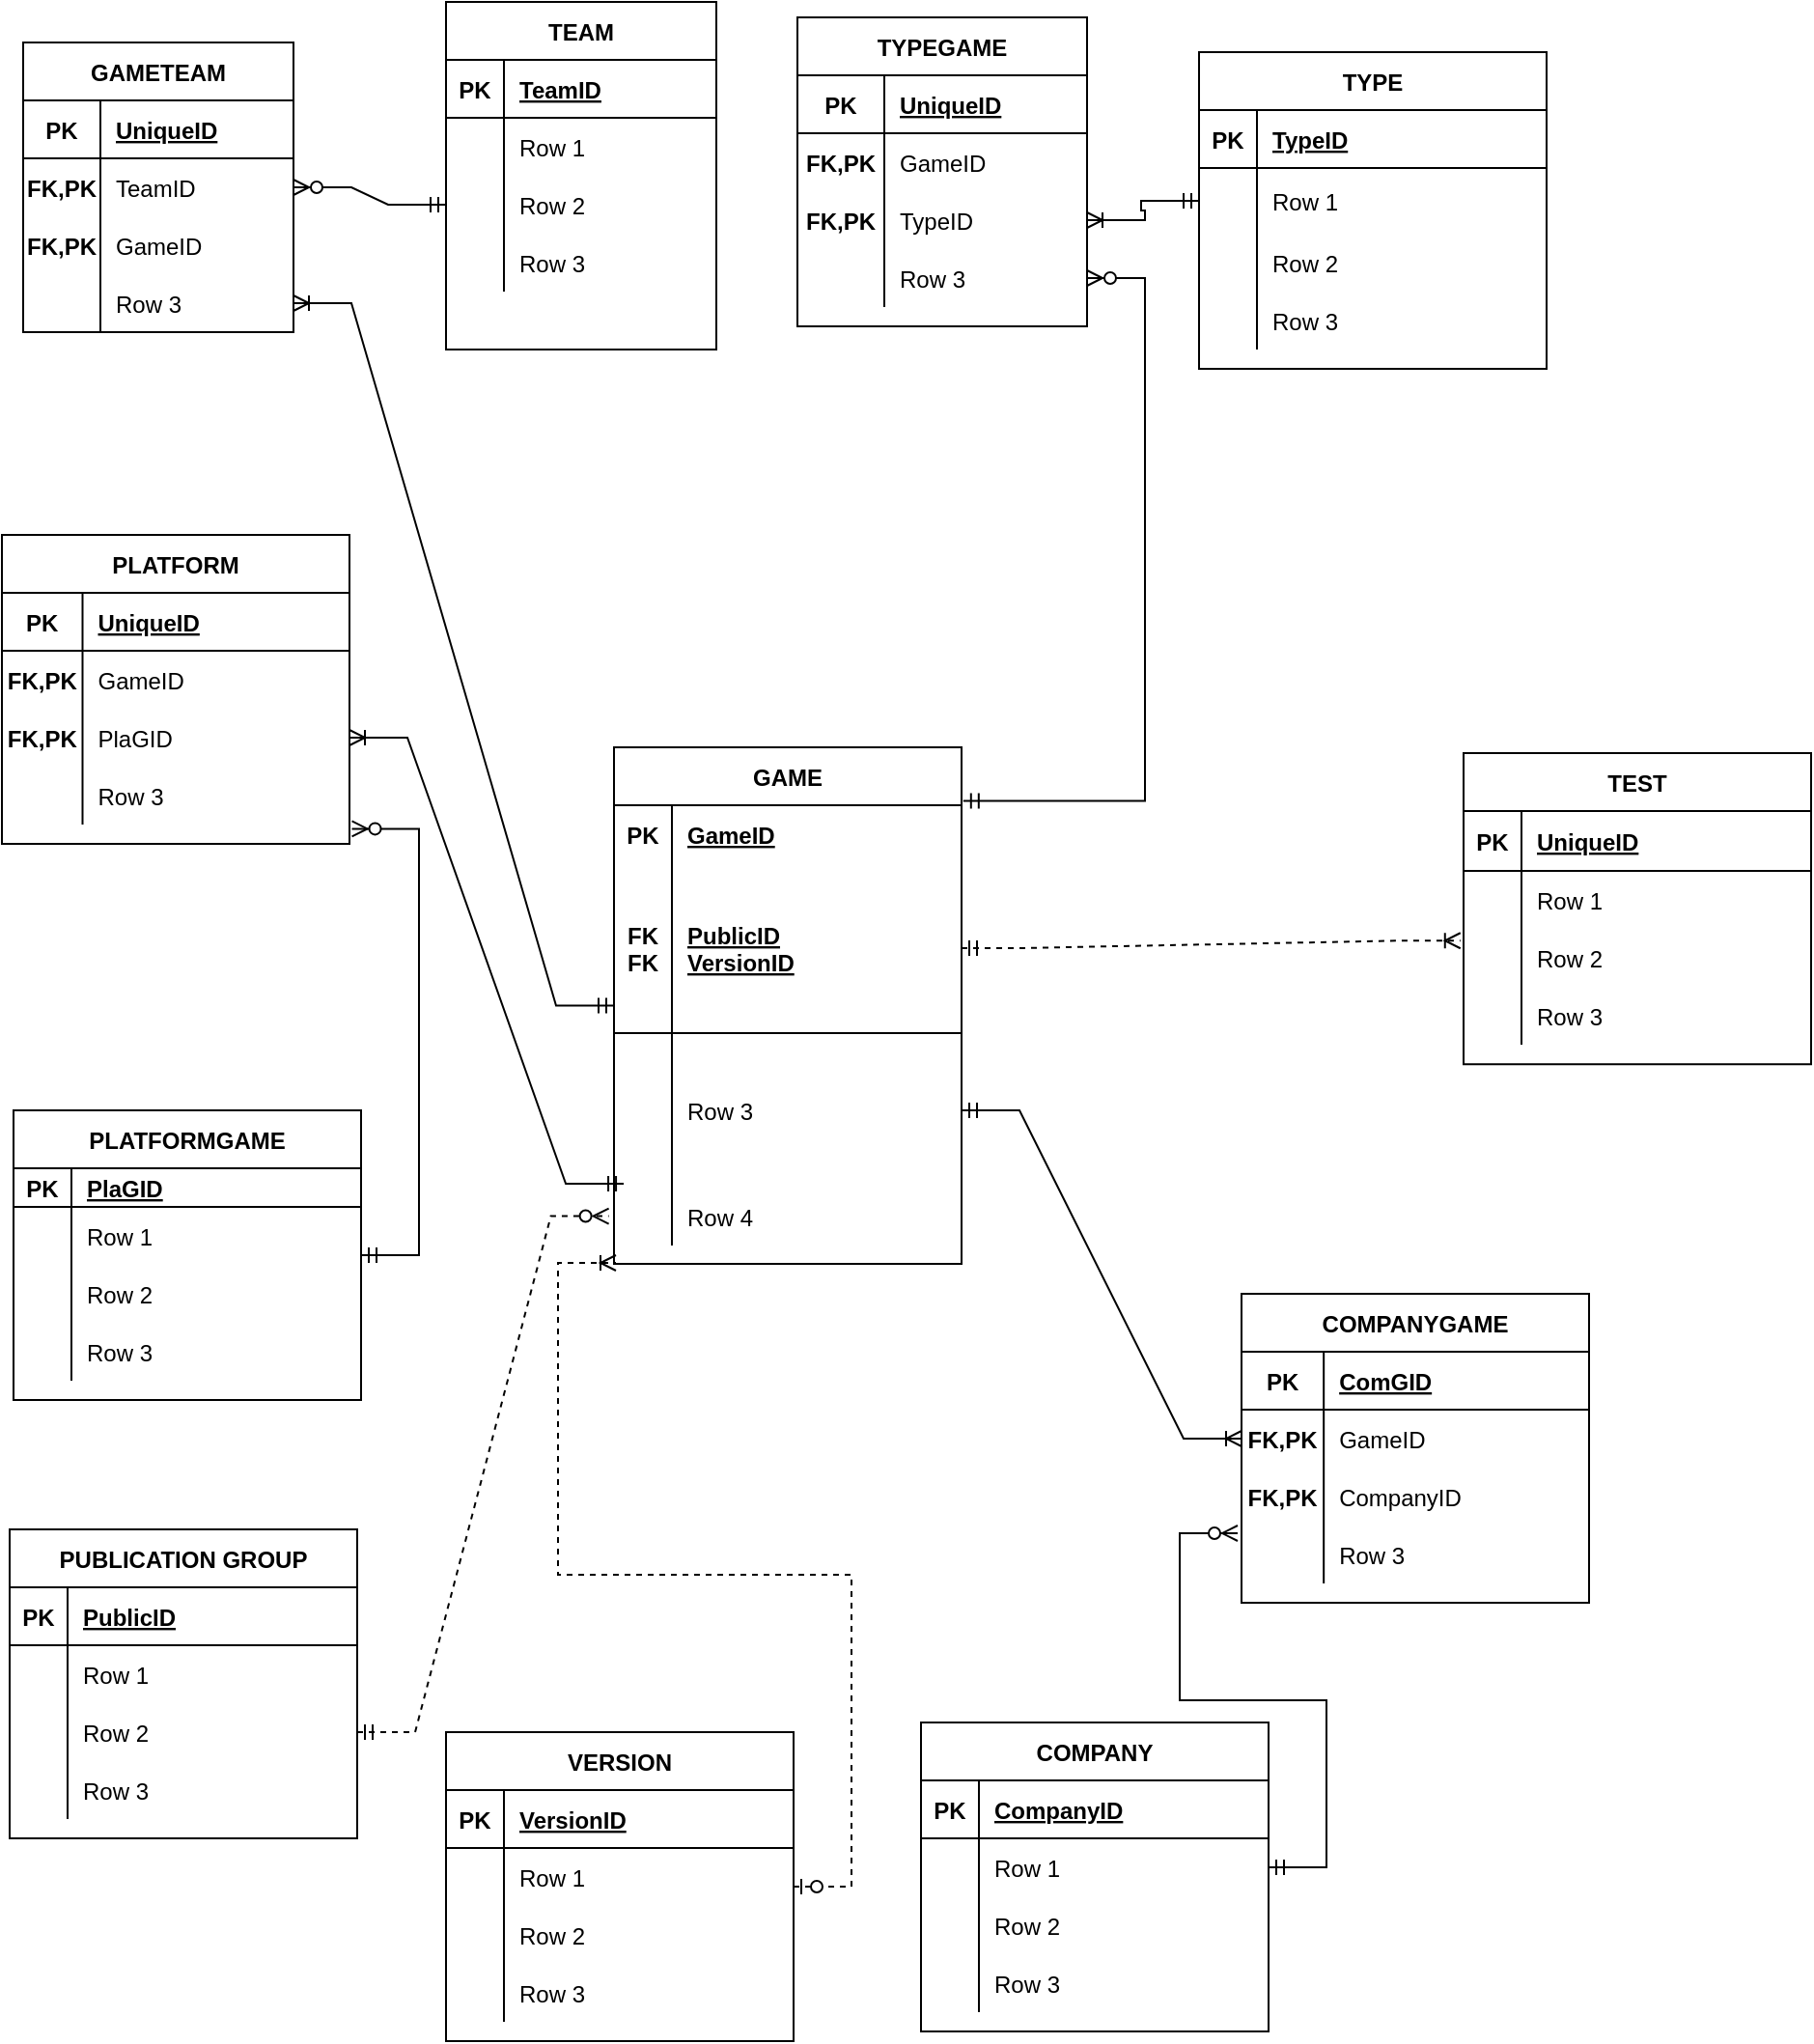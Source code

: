 <mxfile version="15.8.3" type="github">
  <diagram id="R2lEEEUBdFMjLlhIrx00" name="Page-1">
    <mxGraphModel dx="1600" dy="944" grid="0" gridSize="10" guides="1" tooltips="1" connect="1" arrows="1" fold="1" page="0" pageScale="1" pageWidth="850" pageHeight="1100" background="none" math="0" shadow="0" extFonts="Permanent Marker^https://fonts.googleapis.com/css?family=Permanent+Marker">
      <root>
        <mxCell id="0" />
        <mxCell id="1" parent="0" />
        <mxCell id="ZHnTKF6K1xCSG7F7-KoO-1" value="GAMETEAM" style="shape=table;startSize=30;container=1;collapsible=1;childLayout=tableLayout;fixedRows=1;rowLines=0;fontStyle=1;align=center;resizeLast=1;" vertex="1" parent="1">
          <mxGeometry x="31" y="45" width="140" height="150" as="geometry" />
        </mxCell>
        <mxCell id="ZHnTKF6K1xCSG7F7-KoO-2" value="" style="shape=partialRectangle;collapsible=0;dropTarget=0;pointerEvents=0;fillColor=none;top=0;left=0;bottom=1;right=0;points=[[0,0.5],[1,0.5]];portConstraint=eastwest;" vertex="1" parent="ZHnTKF6K1xCSG7F7-KoO-1">
          <mxGeometry y="30" width="140" height="30" as="geometry" />
        </mxCell>
        <mxCell id="ZHnTKF6K1xCSG7F7-KoO-3" value="PK" style="shape=partialRectangle;connectable=0;fillColor=none;top=0;left=0;bottom=0;right=0;fontStyle=1;overflow=hidden;" vertex="1" parent="ZHnTKF6K1xCSG7F7-KoO-2">
          <mxGeometry width="40" height="30" as="geometry">
            <mxRectangle width="40" height="30" as="alternateBounds" />
          </mxGeometry>
        </mxCell>
        <mxCell id="ZHnTKF6K1xCSG7F7-KoO-4" value="UniqueID" style="shape=partialRectangle;connectable=0;fillColor=none;top=0;left=0;bottom=0;right=0;align=left;spacingLeft=6;fontStyle=5;overflow=hidden;" vertex="1" parent="ZHnTKF6K1xCSG7F7-KoO-2">
          <mxGeometry x="40" width="100" height="30" as="geometry">
            <mxRectangle width="100" height="30" as="alternateBounds" />
          </mxGeometry>
        </mxCell>
        <mxCell id="ZHnTKF6K1xCSG7F7-KoO-5" value="" style="shape=partialRectangle;collapsible=0;dropTarget=0;pointerEvents=0;fillColor=none;top=0;left=0;bottom=0;right=0;points=[[0,0.5],[1,0.5]];portConstraint=eastwest;" vertex="1" parent="ZHnTKF6K1xCSG7F7-KoO-1">
          <mxGeometry y="60" width="140" height="30" as="geometry" />
        </mxCell>
        <mxCell id="ZHnTKF6K1xCSG7F7-KoO-6" value="FK,PK" style="shape=partialRectangle;connectable=0;fillColor=none;top=0;left=0;bottom=0;right=0;editable=1;overflow=hidden;fontStyle=1" vertex="1" parent="ZHnTKF6K1xCSG7F7-KoO-5">
          <mxGeometry width="40" height="30" as="geometry">
            <mxRectangle width="40" height="30" as="alternateBounds" />
          </mxGeometry>
        </mxCell>
        <mxCell id="ZHnTKF6K1xCSG7F7-KoO-7" value="TeamID" style="shape=partialRectangle;connectable=0;fillColor=none;top=0;left=0;bottom=0;right=0;align=left;spacingLeft=6;overflow=hidden;" vertex="1" parent="ZHnTKF6K1xCSG7F7-KoO-5">
          <mxGeometry x="40" width="100" height="30" as="geometry">
            <mxRectangle width="100" height="30" as="alternateBounds" />
          </mxGeometry>
        </mxCell>
        <mxCell id="ZHnTKF6K1xCSG7F7-KoO-8" value="" style="shape=partialRectangle;collapsible=0;dropTarget=0;pointerEvents=0;fillColor=none;top=0;left=0;bottom=0;right=0;points=[[0,0.5],[1,0.5]];portConstraint=eastwest;" vertex="1" parent="ZHnTKF6K1xCSG7F7-KoO-1">
          <mxGeometry y="90" width="140" height="30" as="geometry" />
        </mxCell>
        <mxCell id="ZHnTKF6K1xCSG7F7-KoO-9" value="FK,PK" style="shape=partialRectangle;connectable=0;fillColor=none;top=0;left=0;bottom=0;right=0;editable=1;overflow=hidden;fontStyle=1" vertex="1" parent="ZHnTKF6K1xCSG7F7-KoO-8">
          <mxGeometry width="40" height="30" as="geometry">
            <mxRectangle width="40" height="30" as="alternateBounds" />
          </mxGeometry>
        </mxCell>
        <mxCell id="ZHnTKF6K1xCSG7F7-KoO-10" value="GameID" style="shape=partialRectangle;connectable=0;fillColor=none;top=0;left=0;bottom=0;right=0;align=left;spacingLeft=6;overflow=hidden;" vertex="1" parent="ZHnTKF6K1xCSG7F7-KoO-8">
          <mxGeometry x="40" width="100" height="30" as="geometry">
            <mxRectangle width="100" height="30" as="alternateBounds" />
          </mxGeometry>
        </mxCell>
        <mxCell id="ZHnTKF6K1xCSG7F7-KoO-11" value="" style="shape=partialRectangle;collapsible=0;dropTarget=0;pointerEvents=0;fillColor=none;top=0;left=0;bottom=0;right=0;points=[[0,0.5],[1,0.5]];portConstraint=eastwest;" vertex="1" parent="ZHnTKF6K1xCSG7F7-KoO-1">
          <mxGeometry y="120" width="140" height="30" as="geometry" />
        </mxCell>
        <mxCell id="ZHnTKF6K1xCSG7F7-KoO-12" value="" style="shape=partialRectangle;connectable=0;fillColor=none;top=0;left=0;bottom=0;right=0;editable=1;overflow=hidden;" vertex="1" parent="ZHnTKF6K1xCSG7F7-KoO-11">
          <mxGeometry width="40" height="30" as="geometry">
            <mxRectangle width="40" height="30" as="alternateBounds" />
          </mxGeometry>
        </mxCell>
        <mxCell id="ZHnTKF6K1xCSG7F7-KoO-13" value="Row 3" style="shape=partialRectangle;connectable=0;fillColor=none;top=0;left=0;bottom=0;right=0;align=left;spacingLeft=6;overflow=hidden;" vertex="1" parent="ZHnTKF6K1xCSG7F7-KoO-11">
          <mxGeometry x="40" width="100" height="30" as="geometry">
            <mxRectangle width="100" height="30" as="alternateBounds" />
          </mxGeometry>
        </mxCell>
        <mxCell id="ZHnTKF6K1xCSG7F7-KoO-14" value="GAME" style="shape=table;startSize=30;container=1;collapsible=1;childLayout=tableLayout;fixedRows=1;rowLines=0;fontStyle=1;align=center;resizeLast=1;" vertex="1" parent="1">
          <mxGeometry x="337" y="410" width="180" height="267.469" as="geometry" />
        </mxCell>
        <mxCell id="ZHnTKF6K1xCSG7F7-KoO-15" value="" style="shape=partialRectangle;collapsible=0;dropTarget=0;pointerEvents=0;fillColor=none;top=0;left=0;bottom=0;right=0;points=[[0,0.5],[1,0.5]];portConstraint=eastwest;" vertex="1" parent="ZHnTKF6K1xCSG7F7-KoO-14">
          <mxGeometry y="30" width="180" height="30" as="geometry" />
        </mxCell>
        <mxCell id="ZHnTKF6K1xCSG7F7-KoO-16" value="PK" style="shape=partialRectangle;connectable=0;fillColor=none;top=0;left=0;bottom=0;right=0;fontStyle=1;overflow=hidden;" vertex="1" parent="ZHnTKF6K1xCSG7F7-KoO-15">
          <mxGeometry width="30" height="30" as="geometry">
            <mxRectangle width="30" height="30" as="alternateBounds" />
          </mxGeometry>
        </mxCell>
        <mxCell id="ZHnTKF6K1xCSG7F7-KoO-17" value="GameID" style="shape=partialRectangle;connectable=0;fillColor=none;top=0;left=0;bottom=0;right=0;align=left;spacingLeft=6;fontStyle=5;overflow=hidden;" vertex="1" parent="ZHnTKF6K1xCSG7F7-KoO-15">
          <mxGeometry x="30" width="150" height="30" as="geometry">
            <mxRectangle width="150" height="30" as="alternateBounds" />
          </mxGeometry>
        </mxCell>
        <mxCell id="ZHnTKF6K1xCSG7F7-KoO-18" value="" style="shape=partialRectangle;collapsible=0;dropTarget=0;pointerEvents=0;fillColor=none;top=0;left=0;bottom=1;right=0;points=[[0,0.5],[1,0.5]];portConstraint=eastwest;" vertex="1" parent="ZHnTKF6K1xCSG7F7-KoO-14">
          <mxGeometry y="60" width="180" height="88" as="geometry" />
        </mxCell>
        <mxCell id="ZHnTKF6K1xCSG7F7-KoO-19" value="FK&#xa;FK" style="shape=partialRectangle;connectable=0;fillColor=none;top=0;left=0;bottom=0;right=0;fontStyle=1;overflow=hidden;" vertex="1" parent="ZHnTKF6K1xCSG7F7-KoO-18">
          <mxGeometry width="30" height="88" as="geometry">
            <mxRectangle width="30" height="88" as="alternateBounds" />
          </mxGeometry>
        </mxCell>
        <mxCell id="ZHnTKF6K1xCSG7F7-KoO-20" value="PublicID&#xa;VersionID" style="shape=partialRectangle;connectable=0;fillColor=none;top=0;left=0;bottom=0;right=0;align=left;spacingLeft=6;fontStyle=5;overflow=hidden;" vertex="1" parent="ZHnTKF6K1xCSG7F7-KoO-18">
          <mxGeometry x="30" width="150" height="88" as="geometry">
            <mxRectangle width="150" height="88" as="alternateBounds" />
          </mxGeometry>
        </mxCell>
        <mxCell id="ZHnTKF6K1xCSG7F7-KoO-21" value="" style="shape=partialRectangle;collapsible=0;dropTarget=0;pointerEvents=0;fillColor=none;top=0;left=0;bottom=0;right=0;points=[[0,0.5],[1,0.5]];portConstraint=eastwest;" vertex="1" parent="ZHnTKF6K1xCSG7F7-KoO-14">
          <mxGeometry y="148" width="180" height="80" as="geometry" />
        </mxCell>
        <mxCell id="ZHnTKF6K1xCSG7F7-KoO-22" value="" style="shape=partialRectangle;connectable=0;fillColor=none;top=0;left=0;bottom=0;right=0;editable=1;overflow=hidden;" vertex="1" parent="ZHnTKF6K1xCSG7F7-KoO-21">
          <mxGeometry width="30" height="80" as="geometry">
            <mxRectangle width="30" height="80" as="alternateBounds" />
          </mxGeometry>
        </mxCell>
        <mxCell id="ZHnTKF6K1xCSG7F7-KoO-23" value="Row 3" style="shape=partialRectangle;connectable=0;fillColor=none;top=0;left=0;bottom=0;right=0;align=left;spacingLeft=6;overflow=hidden;" vertex="1" parent="ZHnTKF6K1xCSG7F7-KoO-21">
          <mxGeometry x="30" width="150" height="80" as="geometry">
            <mxRectangle width="150" height="80" as="alternateBounds" />
          </mxGeometry>
        </mxCell>
        <mxCell id="ZHnTKF6K1xCSG7F7-KoO-24" value="" style="shape=partialRectangle;collapsible=0;dropTarget=0;pointerEvents=0;fillColor=none;top=0;left=0;bottom=0;right=0;points=[[0,0.5],[1,0.5]];portConstraint=eastwest;" vertex="1" parent="ZHnTKF6K1xCSG7F7-KoO-14">
          <mxGeometry y="228" width="180" height="30" as="geometry" />
        </mxCell>
        <mxCell id="ZHnTKF6K1xCSG7F7-KoO-25" value="" style="shape=partialRectangle;connectable=0;fillColor=none;top=0;left=0;bottom=0;right=0;editable=1;overflow=hidden;" vertex="1" parent="ZHnTKF6K1xCSG7F7-KoO-24">
          <mxGeometry width="30" height="30" as="geometry">
            <mxRectangle width="30" height="30" as="alternateBounds" />
          </mxGeometry>
        </mxCell>
        <mxCell id="ZHnTKF6K1xCSG7F7-KoO-26" value="Row 4" style="shape=partialRectangle;connectable=0;fillColor=none;top=0;left=0;bottom=0;right=0;align=left;spacingLeft=6;overflow=hidden;" vertex="1" parent="ZHnTKF6K1xCSG7F7-KoO-24">
          <mxGeometry x="30" width="150" height="30" as="geometry">
            <mxRectangle width="150" height="30" as="alternateBounds" />
          </mxGeometry>
        </mxCell>
        <mxCell id="ZHnTKF6K1xCSG7F7-KoO-27" value="TEAM" style="shape=table;startSize=30;container=1;collapsible=1;childLayout=tableLayout;fixedRows=1;rowLines=0;fontStyle=1;align=center;resizeLast=1;" vertex="1" parent="1">
          <mxGeometry x="250" y="24" width="140" height="180" as="geometry" />
        </mxCell>
        <mxCell id="ZHnTKF6K1xCSG7F7-KoO-28" value="" style="shape=partialRectangle;collapsible=0;dropTarget=0;pointerEvents=0;fillColor=none;top=0;left=0;bottom=1;right=0;points=[[0,0.5],[1,0.5]];portConstraint=eastwest;" vertex="1" parent="ZHnTKF6K1xCSG7F7-KoO-27">
          <mxGeometry y="30" width="140" height="30" as="geometry" />
        </mxCell>
        <mxCell id="ZHnTKF6K1xCSG7F7-KoO-29" value="PK" style="shape=partialRectangle;connectable=0;fillColor=none;top=0;left=0;bottom=0;right=0;fontStyle=1;overflow=hidden;" vertex="1" parent="ZHnTKF6K1xCSG7F7-KoO-28">
          <mxGeometry width="30" height="30" as="geometry">
            <mxRectangle width="30" height="30" as="alternateBounds" />
          </mxGeometry>
        </mxCell>
        <mxCell id="ZHnTKF6K1xCSG7F7-KoO-30" value="TeamID" style="shape=partialRectangle;connectable=0;fillColor=none;top=0;left=0;bottom=0;right=0;align=left;spacingLeft=6;fontStyle=5;overflow=hidden;" vertex="1" parent="ZHnTKF6K1xCSG7F7-KoO-28">
          <mxGeometry x="30" width="110" height="30" as="geometry">
            <mxRectangle width="110" height="30" as="alternateBounds" />
          </mxGeometry>
        </mxCell>
        <mxCell id="ZHnTKF6K1xCSG7F7-KoO-31" value="" style="shape=partialRectangle;collapsible=0;dropTarget=0;pointerEvents=0;fillColor=none;top=0;left=0;bottom=0;right=0;points=[[0,0.5],[1,0.5]];portConstraint=eastwest;" vertex="1" parent="ZHnTKF6K1xCSG7F7-KoO-27">
          <mxGeometry y="60" width="140" height="30" as="geometry" />
        </mxCell>
        <mxCell id="ZHnTKF6K1xCSG7F7-KoO-32" value="" style="shape=partialRectangle;connectable=0;fillColor=none;top=0;left=0;bottom=0;right=0;editable=1;overflow=hidden;" vertex="1" parent="ZHnTKF6K1xCSG7F7-KoO-31">
          <mxGeometry width="30" height="30" as="geometry">
            <mxRectangle width="30" height="30" as="alternateBounds" />
          </mxGeometry>
        </mxCell>
        <mxCell id="ZHnTKF6K1xCSG7F7-KoO-33" value="Row 1" style="shape=partialRectangle;connectable=0;fillColor=none;top=0;left=0;bottom=0;right=0;align=left;spacingLeft=6;overflow=hidden;" vertex="1" parent="ZHnTKF6K1xCSG7F7-KoO-31">
          <mxGeometry x="30" width="110" height="30" as="geometry">
            <mxRectangle width="110" height="30" as="alternateBounds" />
          </mxGeometry>
        </mxCell>
        <mxCell id="ZHnTKF6K1xCSG7F7-KoO-34" value="" style="shape=partialRectangle;collapsible=0;dropTarget=0;pointerEvents=0;fillColor=none;top=0;left=0;bottom=0;right=0;points=[[0,0.5],[1,0.5]];portConstraint=eastwest;" vertex="1" parent="ZHnTKF6K1xCSG7F7-KoO-27">
          <mxGeometry y="90" width="140" height="30" as="geometry" />
        </mxCell>
        <mxCell id="ZHnTKF6K1xCSG7F7-KoO-35" value="" style="shape=partialRectangle;connectable=0;fillColor=none;top=0;left=0;bottom=0;right=0;editable=1;overflow=hidden;" vertex="1" parent="ZHnTKF6K1xCSG7F7-KoO-34">
          <mxGeometry width="30" height="30" as="geometry">
            <mxRectangle width="30" height="30" as="alternateBounds" />
          </mxGeometry>
        </mxCell>
        <mxCell id="ZHnTKF6K1xCSG7F7-KoO-36" value="Row 2" style="shape=partialRectangle;connectable=0;fillColor=none;top=0;left=0;bottom=0;right=0;align=left;spacingLeft=6;overflow=hidden;" vertex="1" parent="ZHnTKF6K1xCSG7F7-KoO-34">
          <mxGeometry x="30" width="110" height="30" as="geometry">
            <mxRectangle width="110" height="30" as="alternateBounds" />
          </mxGeometry>
        </mxCell>
        <mxCell id="ZHnTKF6K1xCSG7F7-KoO-37" value="" style="shape=partialRectangle;collapsible=0;dropTarget=0;pointerEvents=0;fillColor=none;top=0;left=0;bottom=0;right=0;points=[[0,0.5],[1,0.5]];portConstraint=eastwest;" vertex="1" parent="ZHnTKF6K1xCSG7F7-KoO-27">
          <mxGeometry y="120" width="140" height="30" as="geometry" />
        </mxCell>
        <mxCell id="ZHnTKF6K1xCSG7F7-KoO-38" value="" style="shape=partialRectangle;connectable=0;fillColor=none;top=0;left=0;bottom=0;right=0;editable=1;overflow=hidden;" vertex="1" parent="ZHnTKF6K1xCSG7F7-KoO-37">
          <mxGeometry width="30" height="30" as="geometry">
            <mxRectangle width="30" height="30" as="alternateBounds" />
          </mxGeometry>
        </mxCell>
        <mxCell id="ZHnTKF6K1xCSG7F7-KoO-39" value="Row 3" style="shape=partialRectangle;connectable=0;fillColor=none;top=0;left=0;bottom=0;right=0;align=left;spacingLeft=6;overflow=hidden;" vertex="1" parent="ZHnTKF6K1xCSG7F7-KoO-37">
          <mxGeometry x="30" width="110" height="30" as="geometry">
            <mxRectangle width="110" height="30" as="alternateBounds" />
          </mxGeometry>
        </mxCell>
        <mxCell id="ZHnTKF6K1xCSG7F7-KoO-40" value="TYPEGAME" style="shape=table;startSize=30;container=1;collapsible=1;childLayout=tableLayout;fixedRows=1;rowLines=0;fontStyle=1;align=center;resizeLast=1;" vertex="1" parent="1">
          <mxGeometry x="432" y="32" width="150" height="160" as="geometry" />
        </mxCell>
        <mxCell id="ZHnTKF6K1xCSG7F7-KoO-41" value="" style="shape=partialRectangle;collapsible=0;dropTarget=0;pointerEvents=0;fillColor=none;top=0;left=0;bottom=1;right=0;points=[[0,0.5],[1,0.5]];portConstraint=eastwest;" vertex="1" parent="ZHnTKF6K1xCSG7F7-KoO-40">
          <mxGeometry y="30" width="150" height="30" as="geometry" />
        </mxCell>
        <mxCell id="ZHnTKF6K1xCSG7F7-KoO-42" value="PK" style="shape=partialRectangle;connectable=0;fillColor=none;top=0;left=0;bottom=0;right=0;fontStyle=1;overflow=hidden;" vertex="1" parent="ZHnTKF6K1xCSG7F7-KoO-41">
          <mxGeometry width="45" height="30" as="geometry">
            <mxRectangle width="45" height="30" as="alternateBounds" />
          </mxGeometry>
        </mxCell>
        <mxCell id="ZHnTKF6K1xCSG7F7-KoO-43" value="UniqueID" style="shape=partialRectangle;connectable=0;fillColor=none;top=0;left=0;bottom=0;right=0;align=left;spacingLeft=6;fontStyle=5;overflow=hidden;" vertex="1" parent="ZHnTKF6K1xCSG7F7-KoO-41">
          <mxGeometry x="45" width="105" height="30" as="geometry">
            <mxRectangle width="105" height="30" as="alternateBounds" />
          </mxGeometry>
        </mxCell>
        <mxCell id="ZHnTKF6K1xCSG7F7-KoO-44" value="" style="shape=partialRectangle;collapsible=0;dropTarget=0;pointerEvents=0;fillColor=none;top=0;left=0;bottom=0;right=0;points=[[0,0.5],[1,0.5]];portConstraint=eastwest;" vertex="1" parent="ZHnTKF6K1xCSG7F7-KoO-40">
          <mxGeometry y="60" width="150" height="30" as="geometry" />
        </mxCell>
        <mxCell id="ZHnTKF6K1xCSG7F7-KoO-45" value="FK,PK" style="shape=partialRectangle;connectable=0;fillColor=none;top=0;left=0;bottom=0;right=0;editable=1;overflow=hidden;fontStyle=1" vertex="1" parent="ZHnTKF6K1xCSG7F7-KoO-44">
          <mxGeometry width="45" height="30" as="geometry">
            <mxRectangle width="45" height="30" as="alternateBounds" />
          </mxGeometry>
        </mxCell>
        <mxCell id="ZHnTKF6K1xCSG7F7-KoO-46" value="GameID" style="shape=partialRectangle;connectable=0;fillColor=none;top=0;left=0;bottom=0;right=0;align=left;spacingLeft=6;overflow=hidden;" vertex="1" parent="ZHnTKF6K1xCSG7F7-KoO-44">
          <mxGeometry x="45" width="105" height="30" as="geometry">
            <mxRectangle width="105" height="30" as="alternateBounds" />
          </mxGeometry>
        </mxCell>
        <mxCell id="ZHnTKF6K1xCSG7F7-KoO-47" value="" style="shape=partialRectangle;collapsible=0;dropTarget=0;pointerEvents=0;fillColor=none;top=0;left=0;bottom=0;right=0;points=[[0,0.5],[1,0.5]];portConstraint=eastwest;" vertex="1" parent="ZHnTKF6K1xCSG7F7-KoO-40">
          <mxGeometry y="90" width="150" height="30" as="geometry" />
        </mxCell>
        <mxCell id="ZHnTKF6K1xCSG7F7-KoO-48" value="FK,PK" style="shape=partialRectangle;connectable=0;fillColor=none;top=0;left=0;bottom=0;right=0;editable=1;overflow=hidden;fontStyle=1" vertex="1" parent="ZHnTKF6K1xCSG7F7-KoO-47">
          <mxGeometry width="45" height="30" as="geometry">
            <mxRectangle width="45" height="30" as="alternateBounds" />
          </mxGeometry>
        </mxCell>
        <mxCell id="ZHnTKF6K1xCSG7F7-KoO-49" value="TypeID" style="shape=partialRectangle;connectable=0;fillColor=none;top=0;left=0;bottom=0;right=0;align=left;spacingLeft=6;overflow=hidden;" vertex="1" parent="ZHnTKF6K1xCSG7F7-KoO-47">
          <mxGeometry x="45" width="105" height="30" as="geometry">
            <mxRectangle width="105" height="30" as="alternateBounds" />
          </mxGeometry>
        </mxCell>
        <mxCell id="ZHnTKF6K1xCSG7F7-KoO-50" value="" style="shape=partialRectangle;collapsible=0;dropTarget=0;pointerEvents=0;fillColor=none;top=0;left=0;bottom=0;right=0;points=[[0,0.5],[1,0.5]];portConstraint=eastwest;" vertex="1" parent="ZHnTKF6K1xCSG7F7-KoO-40">
          <mxGeometry y="120" width="150" height="30" as="geometry" />
        </mxCell>
        <mxCell id="ZHnTKF6K1xCSG7F7-KoO-51" value="" style="shape=partialRectangle;connectable=0;fillColor=none;top=0;left=0;bottom=0;right=0;editable=1;overflow=hidden;" vertex="1" parent="ZHnTKF6K1xCSG7F7-KoO-50">
          <mxGeometry width="45" height="30" as="geometry">
            <mxRectangle width="45" height="30" as="alternateBounds" />
          </mxGeometry>
        </mxCell>
        <mxCell id="ZHnTKF6K1xCSG7F7-KoO-52" value="Row 3" style="shape=partialRectangle;connectable=0;fillColor=none;top=0;left=0;bottom=0;right=0;align=left;spacingLeft=6;overflow=hidden;" vertex="1" parent="ZHnTKF6K1xCSG7F7-KoO-50">
          <mxGeometry x="45" width="105" height="30" as="geometry">
            <mxRectangle width="105" height="30" as="alternateBounds" />
          </mxGeometry>
        </mxCell>
        <mxCell id="ZHnTKF6K1xCSG7F7-KoO-53" value="PLATFORM" style="shape=table;startSize=30;container=1;collapsible=1;childLayout=tableLayout;fixedRows=1;rowLines=0;fontStyle=1;align=center;resizeLast=1;" vertex="1" parent="1">
          <mxGeometry x="20" y="300" width="180" height="160" as="geometry" />
        </mxCell>
        <mxCell id="ZHnTKF6K1xCSG7F7-KoO-54" value="" style="shape=partialRectangle;collapsible=0;dropTarget=0;pointerEvents=0;fillColor=none;top=0;left=0;bottom=1;right=0;points=[[0,0.5],[1,0.5]];portConstraint=eastwest;" vertex="1" parent="ZHnTKF6K1xCSG7F7-KoO-53">
          <mxGeometry y="30" width="180" height="30" as="geometry" />
        </mxCell>
        <mxCell id="ZHnTKF6K1xCSG7F7-KoO-55" value="PK" style="shape=partialRectangle;connectable=0;fillColor=none;top=0;left=0;bottom=0;right=0;fontStyle=1;overflow=hidden;" vertex="1" parent="ZHnTKF6K1xCSG7F7-KoO-54">
          <mxGeometry width="41.75" height="30" as="geometry">
            <mxRectangle width="41.75" height="30" as="alternateBounds" />
          </mxGeometry>
        </mxCell>
        <mxCell id="ZHnTKF6K1xCSG7F7-KoO-56" value="UniqueID" style="shape=partialRectangle;connectable=0;fillColor=none;top=0;left=0;bottom=0;right=0;align=left;spacingLeft=6;fontStyle=5;overflow=hidden;" vertex="1" parent="ZHnTKF6K1xCSG7F7-KoO-54">
          <mxGeometry x="41.75" width="138.25" height="30" as="geometry">
            <mxRectangle width="138.25" height="30" as="alternateBounds" />
          </mxGeometry>
        </mxCell>
        <mxCell id="ZHnTKF6K1xCSG7F7-KoO-57" value="" style="shape=partialRectangle;collapsible=0;dropTarget=0;pointerEvents=0;fillColor=none;top=0;left=0;bottom=0;right=0;points=[[0,0.5],[1,0.5]];portConstraint=eastwest;" vertex="1" parent="ZHnTKF6K1xCSG7F7-KoO-53">
          <mxGeometry y="60" width="180" height="30" as="geometry" />
        </mxCell>
        <mxCell id="ZHnTKF6K1xCSG7F7-KoO-58" value="FK,PK" style="shape=partialRectangle;connectable=0;fillColor=none;top=0;left=0;bottom=0;right=0;editable=1;overflow=hidden;fontStyle=1" vertex="1" parent="ZHnTKF6K1xCSG7F7-KoO-57">
          <mxGeometry width="41.75" height="30" as="geometry">
            <mxRectangle width="41.75" height="30" as="alternateBounds" />
          </mxGeometry>
        </mxCell>
        <mxCell id="ZHnTKF6K1xCSG7F7-KoO-59" value="GameID" style="shape=partialRectangle;connectable=0;fillColor=none;top=0;left=0;bottom=0;right=0;align=left;spacingLeft=6;overflow=hidden;" vertex="1" parent="ZHnTKF6K1xCSG7F7-KoO-57">
          <mxGeometry x="41.75" width="138.25" height="30" as="geometry">
            <mxRectangle width="138.25" height="30" as="alternateBounds" />
          </mxGeometry>
        </mxCell>
        <mxCell id="ZHnTKF6K1xCSG7F7-KoO-60" value="" style="shape=partialRectangle;collapsible=0;dropTarget=0;pointerEvents=0;fillColor=none;top=0;left=0;bottom=0;right=0;points=[[0,0.5],[1,0.5]];portConstraint=eastwest;" vertex="1" parent="ZHnTKF6K1xCSG7F7-KoO-53">
          <mxGeometry y="90" width="180" height="30" as="geometry" />
        </mxCell>
        <mxCell id="ZHnTKF6K1xCSG7F7-KoO-61" value="FK,PK" style="shape=partialRectangle;connectable=0;fillColor=none;top=0;left=0;bottom=0;right=0;editable=1;overflow=hidden;fontStyle=1" vertex="1" parent="ZHnTKF6K1xCSG7F7-KoO-60">
          <mxGeometry width="41.75" height="30" as="geometry">
            <mxRectangle width="41.75" height="30" as="alternateBounds" />
          </mxGeometry>
        </mxCell>
        <mxCell id="ZHnTKF6K1xCSG7F7-KoO-62" value="PlaGID" style="shape=partialRectangle;connectable=0;fillColor=none;top=0;left=0;bottom=0;right=0;align=left;spacingLeft=6;overflow=hidden;" vertex="1" parent="ZHnTKF6K1xCSG7F7-KoO-60">
          <mxGeometry x="41.75" width="138.25" height="30" as="geometry">
            <mxRectangle width="138.25" height="30" as="alternateBounds" />
          </mxGeometry>
        </mxCell>
        <mxCell id="ZHnTKF6K1xCSG7F7-KoO-63" value="" style="shape=partialRectangle;collapsible=0;dropTarget=0;pointerEvents=0;fillColor=none;top=0;left=0;bottom=0;right=0;points=[[0,0.5],[1,0.5]];portConstraint=eastwest;" vertex="1" parent="ZHnTKF6K1xCSG7F7-KoO-53">
          <mxGeometry y="120" width="180" height="30" as="geometry" />
        </mxCell>
        <mxCell id="ZHnTKF6K1xCSG7F7-KoO-64" value="" style="shape=partialRectangle;connectable=0;fillColor=none;top=0;left=0;bottom=0;right=0;editable=1;overflow=hidden;" vertex="1" parent="ZHnTKF6K1xCSG7F7-KoO-63">
          <mxGeometry width="41.75" height="30" as="geometry">
            <mxRectangle width="41.75" height="30" as="alternateBounds" />
          </mxGeometry>
        </mxCell>
        <mxCell id="ZHnTKF6K1xCSG7F7-KoO-65" value="Row 3" style="shape=partialRectangle;connectable=0;fillColor=none;top=0;left=0;bottom=0;right=0;align=left;spacingLeft=6;overflow=hidden;" vertex="1" parent="ZHnTKF6K1xCSG7F7-KoO-63">
          <mxGeometry x="41.75" width="138.25" height="30" as="geometry">
            <mxRectangle width="138.25" height="30" as="alternateBounds" />
          </mxGeometry>
        </mxCell>
        <mxCell id="ZHnTKF6K1xCSG7F7-KoO-66" value="PLATFORMGAME" style="shape=table;startSize=30;container=1;collapsible=1;childLayout=tableLayout;fixedRows=1;rowLines=0;fontStyle=1;align=center;resizeLast=1;" vertex="1" parent="1">
          <mxGeometry x="26" y="598" width="180" height="150" as="geometry" />
        </mxCell>
        <mxCell id="ZHnTKF6K1xCSG7F7-KoO-67" value="" style="shape=partialRectangle;collapsible=0;dropTarget=0;pointerEvents=0;fillColor=none;top=0;left=0;bottom=1;right=0;points=[[0,0.5],[1,0.5]];portConstraint=eastwest;" vertex="1" parent="ZHnTKF6K1xCSG7F7-KoO-66">
          <mxGeometry y="30" width="180" height="20" as="geometry" />
        </mxCell>
        <mxCell id="ZHnTKF6K1xCSG7F7-KoO-68" value="PK" style="shape=partialRectangle;connectable=0;fillColor=none;top=0;left=0;bottom=0;right=0;fontStyle=1;overflow=hidden;" vertex="1" parent="ZHnTKF6K1xCSG7F7-KoO-67">
          <mxGeometry width="30" height="20" as="geometry">
            <mxRectangle width="30" height="20" as="alternateBounds" />
          </mxGeometry>
        </mxCell>
        <mxCell id="ZHnTKF6K1xCSG7F7-KoO-69" value="PlaGID" style="shape=partialRectangle;connectable=0;fillColor=none;top=0;left=0;bottom=0;right=0;align=left;spacingLeft=6;fontStyle=5;overflow=hidden;" vertex="1" parent="ZHnTKF6K1xCSG7F7-KoO-67">
          <mxGeometry x="30" width="150" height="20" as="geometry">
            <mxRectangle width="150" height="20" as="alternateBounds" />
          </mxGeometry>
        </mxCell>
        <mxCell id="ZHnTKF6K1xCSG7F7-KoO-70" value="" style="shape=partialRectangle;collapsible=0;dropTarget=0;pointerEvents=0;fillColor=none;top=0;left=0;bottom=0;right=0;points=[[0,0.5],[1,0.5]];portConstraint=eastwest;" vertex="1" parent="ZHnTKF6K1xCSG7F7-KoO-66">
          <mxGeometry y="50" width="180" height="30" as="geometry" />
        </mxCell>
        <mxCell id="ZHnTKF6K1xCSG7F7-KoO-71" value="" style="shape=partialRectangle;connectable=0;fillColor=none;top=0;left=0;bottom=0;right=0;editable=1;overflow=hidden;" vertex="1" parent="ZHnTKF6K1xCSG7F7-KoO-70">
          <mxGeometry width="30" height="30" as="geometry">
            <mxRectangle width="30" height="30" as="alternateBounds" />
          </mxGeometry>
        </mxCell>
        <mxCell id="ZHnTKF6K1xCSG7F7-KoO-72" value="Row 1" style="shape=partialRectangle;connectable=0;fillColor=none;top=0;left=0;bottom=0;right=0;align=left;spacingLeft=6;overflow=hidden;" vertex="1" parent="ZHnTKF6K1xCSG7F7-KoO-70">
          <mxGeometry x="30" width="150" height="30" as="geometry">
            <mxRectangle width="150" height="30" as="alternateBounds" />
          </mxGeometry>
        </mxCell>
        <mxCell id="ZHnTKF6K1xCSG7F7-KoO-73" value="" style="shape=partialRectangle;collapsible=0;dropTarget=0;pointerEvents=0;fillColor=none;top=0;left=0;bottom=0;right=0;points=[[0,0.5],[1,0.5]];portConstraint=eastwest;" vertex="1" parent="ZHnTKF6K1xCSG7F7-KoO-66">
          <mxGeometry y="80" width="180" height="30" as="geometry" />
        </mxCell>
        <mxCell id="ZHnTKF6K1xCSG7F7-KoO-74" value="" style="shape=partialRectangle;connectable=0;fillColor=none;top=0;left=0;bottom=0;right=0;editable=1;overflow=hidden;" vertex="1" parent="ZHnTKF6K1xCSG7F7-KoO-73">
          <mxGeometry width="30" height="30" as="geometry">
            <mxRectangle width="30" height="30" as="alternateBounds" />
          </mxGeometry>
        </mxCell>
        <mxCell id="ZHnTKF6K1xCSG7F7-KoO-75" value="Row 2" style="shape=partialRectangle;connectable=0;fillColor=none;top=0;left=0;bottom=0;right=0;align=left;spacingLeft=6;overflow=hidden;" vertex="1" parent="ZHnTKF6K1xCSG7F7-KoO-73">
          <mxGeometry x="30" width="150" height="30" as="geometry">
            <mxRectangle width="150" height="30" as="alternateBounds" />
          </mxGeometry>
        </mxCell>
        <mxCell id="ZHnTKF6K1xCSG7F7-KoO-76" value="" style="shape=partialRectangle;collapsible=0;dropTarget=0;pointerEvents=0;fillColor=none;top=0;left=0;bottom=0;right=0;points=[[0,0.5],[1,0.5]];portConstraint=eastwest;" vertex="1" parent="ZHnTKF6K1xCSG7F7-KoO-66">
          <mxGeometry y="110" width="180" height="30" as="geometry" />
        </mxCell>
        <mxCell id="ZHnTKF6K1xCSG7F7-KoO-77" value="" style="shape=partialRectangle;connectable=0;fillColor=none;top=0;left=0;bottom=0;right=0;editable=1;overflow=hidden;" vertex="1" parent="ZHnTKF6K1xCSG7F7-KoO-76">
          <mxGeometry width="30" height="30" as="geometry">
            <mxRectangle width="30" height="30" as="alternateBounds" />
          </mxGeometry>
        </mxCell>
        <mxCell id="ZHnTKF6K1xCSG7F7-KoO-78" value="Row 3" style="shape=partialRectangle;connectable=0;fillColor=none;top=0;left=0;bottom=0;right=0;align=left;spacingLeft=6;overflow=hidden;" vertex="1" parent="ZHnTKF6K1xCSG7F7-KoO-76">
          <mxGeometry x="30" width="150" height="30" as="geometry">
            <mxRectangle width="150" height="30" as="alternateBounds" />
          </mxGeometry>
        </mxCell>
        <mxCell id="ZHnTKF6K1xCSG7F7-KoO-92" value="" style="edgeStyle=entityRelationEdgeStyle;fontSize=12;html=1;endArrow=ERoneToMany;startArrow=ERmandOne;rounded=0;" edge="1" parent="1" source="ZHnTKF6K1xCSG7F7-KoO-14" target="ZHnTKF6K1xCSG7F7-KoO-11">
          <mxGeometry width="100" height="100" relative="1" as="geometry">
            <mxPoint x="130" y="360" as="sourcePoint" />
            <mxPoint x="230" y="260" as="targetPoint" />
          </mxGeometry>
        </mxCell>
        <mxCell id="ZHnTKF6K1xCSG7F7-KoO-93" value="" style="edgeStyle=entityRelationEdgeStyle;fontSize=12;html=1;endArrow=ERzeroToMany;startArrow=ERmandOne;rounded=0;exitX=0;exitY=0.5;exitDx=0;exitDy=0;entryX=1;entryY=0.5;entryDx=0;entryDy=0;" edge="1" parent="1" source="ZHnTKF6K1xCSG7F7-KoO-34" target="ZHnTKF6K1xCSG7F7-KoO-5">
          <mxGeometry width="100" height="100" relative="1" as="geometry">
            <mxPoint x="360" y="310" as="sourcePoint" />
            <mxPoint x="210" y="160" as="targetPoint" />
          </mxGeometry>
        </mxCell>
        <mxCell id="ZHnTKF6K1xCSG7F7-KoO-94" value="TYPE" style="shape=table;startSize=30;container=1;collapsible=1;childLayout=tableLayout;fixedRows=1;rowLines=0;fontStyle=1;align=center;resizeLast=1;" vertex="1" parent="1">
          <mxGeometry x="640" y="50" width="180" height="163.941" as="geometry" />
        </mxCell>
        <mxCell id="ZHnTKF6K1xCSG7F7-KoO-95" value="" style="shape=partialRectangle;collapsible=0;dropTarget=0;pointerEvents=0;fillColor=none;top=0;left=0;bottom=1;right=0;points=[[0,0.5],[1,0.5]];portConstraint=eastwest;" vertex="1" parent="ZHnTKF6K1xCSG7F7-KoO-94">
          <mxGeometry y="30" width="180" height="30" as="geometry" />
        </mxCell>
        <mxCell id="ZHnTKF6K1xCSG7F7-KoO-96" value="PK" style="shape=partialRectangle;connectable=0;fillColor=none;top=0;left=0;bottom=0;right=0;fontStyle=1;overflow=hidden;" vertex="1" parent="ZHnTKF6K1xCSG7F7-KoO-95">
          <mxGeometry width="30" height="30" as="geometry">
            <mxRectangle width="30" height="30" as="alternateBounds" />
          </mxGeometry>
        </mxCell>
        <mxCell id="ZHnTKF6K1xCSG7F7-KoO-97" value="TypeID" style="shape=partialRectangle;connectable=0;fillColor=none;top=0;left=0;bottom=0;right=0;align=left;spacingLeft=6;fontStyle=5;overflow=hidden;" vertex="1" parent="ZHnTKF6K1xCSG7F7-KoO-95">
          <mxGeometry x="30" width="150" height="30" as="geometry">
            <mxRectangle width="150" height="30" as="alternateBounds" />
          </mxGeometry>
        </mxCell>
        <mxCell id="ZHnTKF6K1xCSG7F7-KoO-98" value="" style="shape=partialRectangle;collapsible=0;dropTarget=0;pointerEvents=0;fillColor=none;top=0;left=0;bottom=0;right=0;points=[[0,0.5],[1,0.5]];portConstraint=eastwest;" vertex="1" parent="ZHnTKF6K1xCSG7F7-KoO-94">
          <mxGeometry y="60" width="180" height="34" as="geometry" />
        </mxCell>
        <mxCell id="ZHnTKF6K1xCSG7F7-KoO-99" value="" style="shape=partialRectangle;connectable=0;fillColor=none;top=0;left=0;bottom=0;right=0;editable=1;overflow=hidden;" vertex="1" parent="ZHnTKF6K1xCSG7F7-KoO-98">
          <mxGeometry width="30" height="34" as="geometry">
            <mxRectangle width="30" height="34" as="alternateBounds" />
          </mxGeometry>
        </mxCell>
        <mxCell id="ZHnTKF6K1xCSG7F7-KoO-100" value="Row 1" style="shape=partialRectangle;connectable=0;fillColor=none;top=0;left=0;bottom=0;right=0;align=left;spacingLeft=6;overflow=hidden;" vertex="1" parent="ZHnTKF6K1xCSG7F7-KoO-98">
          <mxGeometry x="30" width="150" height="34" as="geometry">
            <mxRectangle width="150" height="34" as="alternateBounds" />
          </mxGeometry>
        </mxCell>
        <mxCell id="ZHnTKF6K1xCSG7F7-KoO-101" value="" style="shape=partialRectangle;collapsible=0;dropTarget=0;pointerEvents=0;fillColor=none;top=0;left=0;bottom=0;right=0;points=[[0,0.5],[1,0.5]];portConstraint=eastwest;" vertex="1" parent="ZHnTKF6K1xCSG7F7-KoO-94">
          <mxGeometry y="94" width="180" height="30" as="geometry" />
        </mxCell>
        <mxCell id="ZHnTKF6K1xCSG7F7-KoO-102" value="" style="shape=partialRectangle;connectable=0;fillColor=none;top=0;left=0;bottom=0;right=0;editable=1;overflow=hidden;" vertex="1" parent="ZHnTKF6K1xCSG7F7-KoO-101">
          <mxGeometry width="30" height="30" as="geometry">
            <mxRectangle width="30" height="30" as="alternateBounds" />
          </mxGeometry>
        </mxCell>
        <mxCell id="ZHnTKF6K1xCSG7F7-KoO-103" value="Row 2" style="shape=partialRectangle;connectable=0;fillColor=none;top=0;left=0;bottom=0;right=0;align=left;spacingLeft=6;overflow=hidden;" vertex="1" parent="ZHnTKF6K1xCSG7F7-KoO-101">
          <mxGeometry x="30" width="150" height="30" as="geometry">
            <mxRectangle width="150" height="30" as="alternateBounds" />
          </mxGeometry>
        </mxCell>
        <mxCell id="ZHnTKF6K1xCSG7F7-KoO-104" value="" style="shape=partialRectangle;collapsible=0;dropTarget=0;pointerEvents=0;fillColor=none;top=0;left=0;bottom=0;right=0;points=[[0,0.5],[1,0.5]];portConstraint=eastwest;" vertex="1" parent="ZHnTKF6K1xCSG7F7-KoO-94">
          <mxGeometry y="124" width="180" height="30" as="geometry" />
        </mxCell>
        <mxCell id="ZHnTKF6K1xCSG7F7-KoO-105" value="" style="shape=partialRectangle;connectable=0;fillColor=none;top=0;left=0;bottom=0;right=0;editable=1;overflow=hidden;" vertex="1" parent="ZHnTKF6K1xCSG7F7-KoO-104">
          <mxGeometry width="30" height="30" as="geometry">
            <mxRectangle width="30" height="30" as="alternateBounds" />
          </mxGeometry>
        </mxCell>
        <mxCell id="ZHnTKF6K1xCSG7F7-KoO-106" value="Row 3" style="shape=partialRectangle;connectable=0;fillColor=none;top=0;left=0;bottom=0;right=0;align=left;spacingLeft=6;overflow=hidden;" vertex="1" parent="ZHnTKF6K1xCSG7F7-KoO-104">
          <mxGeometry x="30" width="150" height="30" as="geometry">
            <mxRectangle width="150" height="30" as="alternateBounds" />
          </mxGeometry>
        </mxCell>
        <mxCell id="ZHnTKF6K1xCSG7F7-KoO-107" value="" style="edgeStyle=entityRelationEdgeStyle;fontSize=12;html=1;endArrow=ERoneToMany;startArrow=ERmandOne;rounded=0;entryX=1;entryY=0.5;entryDx=0;entryDy=0;" edge="1" parent="1" source="ZHnTKF6K1xCSG7F7-KoO-98" target="ZHnTKF6K1xCSG7F7-KoO-47">
          <mxGeometry width="100" height="100" relative="1" as="geometry">
            <mxPoint x="470" y="350" as="sourcePoint" />
            <mxPoint x="570" y="250" as="targetPoint" />
          </mxGeometry>
        </mxCell>
        <mxCell id="ZHnTKF6K1xCSG7F7-KoO-108" value="" style="edgeStyle=entityRelationEdgeStyle;fontSize=12;html=1;endArrow=ERzeroToMany;startArrow=ERmandOne;rounded=0;exitX=1.005;exitY=-0.077;exitDx=0;exitDy=0;exitPerimeter=0;" edge="1" parent="1" source="ZHnTKF6K1xCSG7F7-KoO-15" target="ZHnTKF6K1xCSG7F7-KoO-50">
          <mxGeometry width="100" height="100" relative="1" as="geometry">
            <mxPoint x="390" y="340" as="sourcePoint" />
            <mxPoint x="480" y="230" as="targetPoint" />
          </mxGeometry>
        </mxCell>
        <mxCell id="ZHnTKF6K1xCSG7F7-KoO-110" value="" style="edgeStyle=entityRelationEdgeStyle;fontSize=12;html=1;endArrow=ERoneToMany;startArrow=ERmandOne;rounded=0;entryX=1;entryY=0.5;entryDx=0;entryDy=0;exitX=0.028;exitY=-0.067;exitDx=0;exitDy=0;exitPerimeter=0;" edge="1" parent="1" source="ZHnTKF6K1xCSG7F7-KoO-24" target="ZHnTKF6K1xCSG7F7-KoO-60">
          <mxGeometry width="100" height="100" relative="1" as="geometry">
            <mxPoint x="240" y="590" as="sourcePoint" />
            <mxPoint x="350" y="350" as="targetPoint" />
          </mxGeometry>
        </mxCell>
        <mxCell id="ZHnTKF6K1xCSG7F7-KoO-111" value="" style="edgeStyle=entityRelationEdgeStyle;fontSize=12;html=1;endArrow=ERzeroToMany;startArrow=ERmandOne;rounded=0;entryX=1.007;entryY=1.073;entryDx=0;entryDy=0;entryPerimeter=0;" edge="1" parent="1" source="ZHnTKF6K1xCSG7F7-KoO-66" target="ZHnTKF6K1xCSG7F7-KoO-63">
          <mxGeometry width="100" height="100" relative="1" as="geometry">
            <mxPoint x="130" y="540" as="sourcePoint" />
            <mxPoint x="100" y="520" as="targetPoint" />
          </mxGeometry>
        </mxCell>
        <mxCell id="ZHnTKF6K1xCSG7F7-KoO-112" value="PUBLICATION GROUP" style="shape=table;startSize=30;container=1;collapsible=1;childLayout=tableLayout;fixedRows=1;rowLines=0;fontStyle=1;align=center;resizeLast=1;" vertex="1" parent="1">
          <mxGeometry x="24" y="815" width="180" height="160" as="geometry" />
        </mxCell>
        <mxCell id="ZHnTKF6K1xCSG7F7-KoO-113" value="" style="shape=partialRectangle;collapsible=0;dropTarget=0;pointerEvents=0;fillColor=none;top=0;left=0;bottom=1;right=0;points=[[0,0.5],[1,0.5]];portConstraint=eastwest;" vertex="1" parent="ZHnTKF6K1xCSG7F7-KoO-112">
          <mxGeometry y="30" width="180" height="30" as="geometry" />
        </mxCell>
        <mxCell id="ZHnTKF6K1xCSG7F7-KoO-114" value="PK" style="shape=partialRectangle;connectable=0;fillColor=none;top=0;left=0;bottom=0;right=0;fontStyle=1;overflow=hidden;" vertex="1" parent="ZHnTKF6K1xCSG7F7-KoO-113">
          <mxGeometry width="30" height="30" as="geometry">
            <mxRectangle width="30" height="30" as="alternateBounds" />
          </mxGeometry>
        </mxCell>
        <mxCell id="ZHnTKF6K1xCSG7F7-KoO-115" value="PublicID" style="shape=partialRectangle;connectable=0;fillColor=none;top=0;left=0;bottom=0;right=0;align=left;spacingLeft=6;fontStyle=5;overflow=hidden;" vertex="1" parent="ZHnTKF6K1xCSG7F7-KoO-113">
          <mxGeometry x="30" width="150" height="30" as="geometry">
            <mxRectangle width="150" height="30" as="alternateBounds" />
          </mxGeometry>
        </mxCell>
        <mxCell id="ZHnTKF6K1xCSG7F7-KoO-116" value="" style="shape=partialRectangle;collapsible=0;dropTarget=0;pointerEvents=0;fillColor=none;top=0;left=0;bottom=0;right=0;points=[[0,0.5],[1,0.5]];portConstraint=eastwest;" vertex="1" parent="ZHnTKF6K1xCSG7F7-KoO-112">
          <mxGeometry y="60" width="180" height="30" as="geometry" />
        </mxCell>
        <mxCell id="ZHnTKF6K1xCSG7F7-KoO-117" value="" style="shape=partialRectangle;connectable=0;fillColor=none;top=0;left=0;bottom=0;right=0;editable=1;overflow=hidden;" vertex="1" parent="ZHnTKF6K1xCSG7F7-KoO-116">
          <mxGeometry width="30" height="30" as="geometry">
            <mxRectangle width="30" height="30" as="alternateBounds" />
          </mxGeometry>
        </mxCell>
        <mxCell id="ZHnTKF6K1xCSG7F7-KoO-118" value="Row 1" style="shape=partialRectangle;connectable=0;fillColor=none;top=0;left=0;bottom=0;right=0;align=left;spacingLeft=6;overflow=hidden;" vertex="1" parent="ZHnTKF6K1xCSG7F7-KoO-116">
          <mxGeometry x="30" width="150" height="30" as="geometry">
            <mxRectangle width="150" height="30" as="alternateBounds" />
          </mxGeometry>
        </mxCell>
        <mxCell id="ZHnTKF6K1xCSG7F7-KoO-119" value="" style="shape=partialRectangle;collapsible=0;dropTarget=0;pointerEvents=0;fillColor=none;top=0;left=0;bottom=0;right=0;points=[[0,0.5],[1,0.5]];portConstraint=eastwest;" vertex="1" parent="ZHnTKF6K1xCSG7F7-KoO-112">
          <mxGeometry y="90" width="180" height="30" as="geometry" />
        </mxCell>
        <mxCell id="ZHnTKF6K1xCSG7F7-KoO-120" value="" style="shape=partialRectangle;connectable=0;fillColor=none;top=0;left=0;bottom=0;right=0;editable=1;overflow=hidden;" vertex="1" parent="ZHnTKF6K1xCSG7F7-KoO-119">
          <mxGeometry width="30" height="30" as="geometry">
            <mxRectangle width="30" height="30" as="alternateBounds" />
          </mxGeometry>
        </mxCell>
        <mxCell id="ZHnTKF6K1xCSG7F7-KoO-121" value="Row 2" style="shape=partialRectangle;connectable=0;fillColor=none;top=0;left=0;bottom=0;right=0;align=left;spacingLeft=6;overflow=hidden;" vertex="1" parent="ZHnTKF6K1xCSG7F7-KoO-119">
          <mxGeometry x="30" width="150" height="30" as="geometry">
            <mxRectangle width="150" height="30" as="alternateBounds" />
          </mxGeometry>
        </mxCell>
        <mxCell id="ZHnTKF6K1xCSG7F7-KoO-122" value="" style="shape=partialRectangle;collapsible=0;dropTarget=0;pointerEvents=0;fillColor=none;top=0;left=0;bottom=0;right=0;points=[[0,0.5],[1,0.5]];portConstraint=eastwest;" vertex="1" parent="ZHnTKF6K1xCSG7F7-KoO-112">
          <mxGeometry y="120" width="180" height="30" as="geometry" />
        </mxCell>
        <mxCell id="ZHnTKF6K1xCSG7F7-KoO-123" value="" style="shape=partialRectangle;connectable=0;fillColor=none;top=0;left=0;bottom=0;right=0;editable=1;overflow=hidden;" vertex="1" parent="ZHnTKF6K1xCSG7F7-KoO-122">
          <mxGeometry width="30" height="30" as="geometry">
            <mxRectangle width="30" height="30" as="alternateBounds" />
          </mxGeometry>
        </mxCell>
        <mxCell id="ZHnTKF6K1xCSG7F7-KoO-124" value="Row 3" style="shape=partialRectangle;connectable=0;fillColor=none;top=0;left=0;bottom=0;right=0;align=left;spacingLeft=6;overflow=hidden;" vertex="1" parent="ZHnTKF6K1xCSG7F7-KoO-122">
          <mxGeometry x="30" width="150" height="30" as="geometry">
            <mxRectangle width="150" height="30" as="alternateBounds" />
          </mxGeometry>
        </mxCell>
        <mxCell id="ZHnTKF6K1xCSG7F7-KoO-125" value="" style="edgeStyle=entityRelationEdgeStyle;fontSize=12;html=1;endArrow=ERzeroToMany;startArrow=ERmandOne;rounded=0;entryX=-0.015;entryY=0.492;entryDx=0;entryDy=0;entryPerimeter=0;exitX=1;exitY=0.5;exitDx=0;exitDy=0;dashed=1;strokeColor=#000000;" edge="1" parent="1" source="ZHnTKF6K1xCSG7F7-KoO-119" target="ZHnTKF6K1xCSG7F7-KoO-24">
          <mxGeometry width="100" height="100" relative="1" as="geometry">
            <mxPoint x="358" y="791" as="sourcePoint" />
            <mxPoint x="459" y="694" as="targetPoint" />
          </mxGeometry>
        </mxCell>
        <mxCell id="ZHnTKF6K1xCSG7F7-KoO-126" value="VERSION" style="shape=table;startSize=30;container=1;collapsible=1;childLayout=tableLayout;fixedRows=1;rowLines=0;fontStyle=1;align=center;resizeLast=1;" vertex="1" parent="1">
          <mxGeometry x="250" y="920" width="180" height="160" as="geometry" />
        </mxCell>
        <mxCell id="ZHnTKF6K1xCSG7F7-KoO-127" value="" style="shape=partialRectangle;collapsible=0;dropTarget=0;pointerEvents=0;fillColor=none;top=0;left=0;bottom=1;right=0;points=[[0,0.5],[1,0.5]];portConstraint=eastwest;" vertex="1" parent="ZHnTKF6K1xCSG7F7-KoO-126">
          <mxGeometry y="30" width="180" height="30" as="geometry" />
        </mxCell>
        <mxCell id="ZHnTKF6K1xCSG7F7-KoO-128" value="PK" style="shape=partialRectangle;connectable=0;fillColor=none;top=0;left=0;bottom=0;right=0;fontStyle=1;overflow=hidden;" vertex="1" parent="ZHnTKF6K1xCSG7F7-KoO-127">
          <mxGeometry width="30" height="30" as="geometry">
            <mxRectangle width="30" height="30" as="alternateBounds" />
          </mxGeometry>
        </mxCell>
        <mxCell id="ZHnTKF6K1xCSG7F7-KoO-129" value="VersionID" style="shape=partialRectangle;connectable=0;fillColor=none;top=0;left=0;bottom=0;right=0;align=left;spacingLeft=6;fontStyle=5;overflow=hidden;" vertex="1" parent="ZHnTKF6K1xCSG7F7-KoO-127">
          <mxGeometry x="30" width="150" height="30" as="geometry">
            <mxRectangle width="150" height="30" as="alternateBounds" />
          </mxGeometry>
        </mxCell>
        <mxCell id="ZHnTKF6K1xCSG7F7-KoO-130" value="" style="shape=partialRectangle;collapsible=0;dropTarget=0;pointerEvents=0;fillColor=none;top=0;left=0;bottom=0;right=0;points=[[0,0.5],[1,0.5]];portConstraint=eastwest;" vertex="1" parent="ZHnTKF6K1xCSG7F7-KoO-126">
          <mxGeometry y="60" width="180" height="30" as="geometry" />
        </mxCell>
        <mxCell id="ZHnTKF6K1xCSG7F7-KoO-131" value="" style="shape=partialRectangle;connectable=0;fillColor=none;top=0;left=0;bottom=0;right=0;editable=1;overflow=hidden;" vertex="1" parent="ZHnTKF6K1xCSG7F7-KoO-130">
          <mxGeometry width="30" height="30" as="geometry">
            <mxRectangle width="30" height="30" as="alternateBounds" />
          </mxGeometry>
        </mxCell>
        <mxCell id="ZHnTKF6K1xCSG7F7-KoO-132" value="Row 1" style="shape=partialRectangle;connectable=0;fillColor=none;top=0;left=0;bottom=0;right=0;align=left;spacingLeft=6;overflow=hidden;" vertex="1" parent="ZHnTKF6K1xCSG7F7-KoO-130">
          <mxGeometry x="30" width="150" height="30" as="geometry">
            <mxRectangle width="150" height="30" as="alternateBounds" />
          </mxGeometry>
        </mxCell>
        <mxCell id="ZHnTKF6K1xCSG7F7-KoO-133" value="" style="shape=partialRectangle;collapsible=0;dropTarget=0;pointerEvents=0;fillColor=none;top=0;left=0;bottom=0;right=0;points=[[0,0.5],[1,0.5]];portConstraint=eastwest;" vertex="1" parent="ZHnTKF6K1xCSG7F7-KoO-126">
          <mxGeometry y="90" width="180" height="30" as="geometry" />
        </mxCell>
        <mxCell id="ZHnTKF6K1xCSG7F7-KoO-134" value="" style="shape=partialRectangle;connectable=0;fillColor=none;top=0;left=0;bottom=0;right=0;editable=1;overflow=hidden;" vertex="1" parent="ZHnTKF6K1xCSG7F7-KoO-133">
          <mxGeometry width="30" height="30" as="geometry">
            <mxRectangle width="30" height="30" as="alternateBounds" />
          </mxGeometry>
        </mxCell>
        <mxCell id="ZHnTKF6K1xCSG7F7-KoO-135" value="Row 2" style="shape=partialRectangle;connectable=0;fillColor=none;top=0;left=0;bottom=0;right=0;align=left;spacingLeft=6;overflow=hidden;" vertex="1" parent="ZHnTKF6K1xCSG7F7-KoO-133">
          <mxGeometry x="30" width="150" height="30" as="geometry">
            <mxRectangle width="150" height="30" as="alternateBounds" />
          </mxGeometry>
        </mxCell>
        <mxCell id="ZHnTKF6K1xCSG7F7-KoO-136" value="" style="shape=partialRectangle;collapsible=0;dropTarget=0;pointerEvents=0;fillColor=none;top=0;left=0;bottom=0;right=0;points=[[0,0.5],[1,0.5]];portConstraint=eastwest;" vertex="1" parent="ZHnTKF6K1xCSG7F7-KoO-126">
          <mxGeometry y="120" width="180" height="30" as="geometry" />
        </mxCell>
        <mxCell id="ZHnTKF6K1xCSG7F7-KoO-137" value="" style="shape=partialRectangle;connectable=0;fillColor=none;top=0;left=0;bottom=0;right=0;editable=1;overflow=hidden;" vertex="1" parent="ZHnTKF6K1xCSG7F7-KoO-136">
          <mxGeometry width="30" height="30" as="geometry">
            <mxRectangle width="30" height="30" as="alternateBounds" />
          </mxGeometry>
        </mxCell>
        <mxCell id="ZHnTKF6K1xCSG7F7-KoO-138" value="Row 3" style="shape=partialRectangle;connectable=0;fillColor=none;top=0;left=0;bottom=0;right=0;align=left;spacingLeft=6;overflow=hidden;" vertex="1" parent="ZHnTKF6K1xCSG7F7-KoO-136">
          <mxGeometry x="30" width="150" height="30" as="geometry">
            <mxRectangle width="150" height="30" as="alternateBounds" />
          </mxGeometry>
        </mxCell>
        <mxCell id="ZHnTKF6K1xCSG7F7-KoO-139" value="" style="edgeStyle=entityRelationEdgeStyle;fontSize=12;html=1;endArrow=ERoneToMany;startArrow=ERzeroToOne;rounded=0;dashed=1;strokeColor=#000000;" edge="1" parent="1" source="ZHnTKF6K1xCSG7F7-KoO-126">
          <mxGeometry width="100" height="100" relative="1" as="geometry">
            <mxPoint x="361" y="879" as="sourcePoint" />
            <mxPoint x="338" y="677" as="targetPoint" />
          </mxGeometry>
        </mxCell>
        <mxCell id="ZHnTKF6K1xCSG7F7-KoO-140" value="COMPANYGAME" style="shape=table;startSize=30;container=1;collapsible=1;childLayout=tableLayout;fixedRows=1;rowLines=0;fontStyle=1;align=center;resizeLast=1;" vertex="1" parent="1">
          <mxGeometry x="662" y="693" width="180" height="160" as="geometry" />
        </mxCell>
        <mxCell id="ZHnTKF6K1xCSG7F7-KoO-141" value="" style="shape=partialRectangle;collapsible=0;dropTarget=0;pointerEvents=0;fillColor=none;top=0;left=0;bottom=1;right=0;points=[[0,0.5],[1,0.5]];portConstraint=eastwest;" vertex="1" parent="ZHnTKF6K1xCSG7F7-KoO-140">
          <mxGeometry y="30" width="180" height="30" as="geometry" />
        </mxCell>
        <mxCell id="ZHnTKF6K1xCSG7F7-KoO-142" value="PK" style="shape=partialRectangle;connectable=0;fillColor=none;top=0;left=0;bottom=0;right=0;fontStyle=1;overflow=hidden;" vertex="1" parent="ZHnTKF6K1xCSG7F7-KoO-141">
          <mxGeometry width="42.586" height="30" as="geometry">
            <mxRectangle width="42.586" height="30" as="alternateBounds" />
          </mxGeometry>
        </mxCell>
        <mxCell id="ZHnTKF6K1xCSG7F7-KoO-143" value="ComGID" style="shape=partialRectangle;connectable=0;fillColor=none;top=0;left=0;bottom=0;right=0;align=left;spacingLeft=6;fontStyle=5;overflow=hidden;" vertex="1" parent="ZHnTKF6K1xCSG7F7-KoO-141">
          <mxGeometry x="42.586" width="137.414" height="30" as="geometry">
            <mxRectangle width="137.414" height="30" as="alternateBounds" />
          </mxGeometry>
        </mxCell>
        <mxCell id="ZHnTKF6K1xCSG7F7-KoO-144" value="" style="shape=partialRectangle;collapsible=0;dropTarget=0;pointerEvents=0;fillColor=none;top=0;left=0;bottom=0;right=0;points=[[0,0.5],[1,0.5]];portConstraint=eastwest;" vertex="1" parent="ZHnTKF6K1xCSG7F7-KoO-140">
          <mxGeometry y="60" width="180" height="30" as="geometry" />
        </mxCell>
        <mxCell id="ZHnTKF6K1xCSG7F7-KoO-145" value="FK,PK" style="shape=partialRectangle;connectable=0;fillColor=none;top=0;left=0;bottom=0;right=0;editable=1;overflow=hidden;fontStyle=1" vertex="1" parent="ZHnTKF6K1xCSG7F7-KoO-144">
          <mxGeometry width="42.586" height="30" as="geometry">
            <mxRectangle width="42.586" height="30" as="alternateBounds" />
          </mxGeometry>
        </mxCell>
        <mxCell id="ZHnTKF6K1xCSG7F7-KoO-146" value="GameID" style="shape=partialRectangle;connectable=0;fillColor=none;top=0;left=0;bottom=0;right=0;align=left;spacingLeft=6;overflow=hidden;" vertex="1" parent="ZHnTKF6K1xCSG7F7-KoO-144">
          <mxGeometry x="42.586" width="137.414" height="30" as="geometry">
            <mxRectangle width="137.414" height="30" as="alternateBounds" />
          </mxGeometry>
        </mxCell>
        <mxCell id="ZHnTKF6K1xCSG7F7-KoO-147" value="" style="shape=partialRectangle;collapsible=0;dropTarget=0;pointerEvents=0;fillColor=none;top=0;left=0;bottom=0;right=0;points=[[0,0.5],[1,0.5]];portConstraint=eastwest;" vertex="1" parent="ZHnTKF6K1xCSG7F7-KoO-140">
          <mxGeometry y="90" width="180" height="30" as="geometry" />
        </mxCell>
        <mxCell id="ZHnTKF6K1xCSG7F7-KoO-148" value="FK,PK" style="shape=partialRectangle;connectable=0;fillColor=none;top=0;left=0;bottom=0;right=0;editable=1;overflow=hidden;fontStyle=1" vertex="1" parent="ZHnTKF6K1xCSG7F7-KoO-147">
          <mxGeometry width="42.586" height="30" as="geometry">
            <mxRectangle width="42.586" height="30" as="alternateBounds" />
          </mxGeometry>
        </mxCell>
        <mxCell id="ZHnTKF6K1xCSG7F7-KoO-149" value="CompanyID" style="shape=partialRectangle;connectable=0;fillColor=none;top=0;left=0;bottom=0;right=0;align=left;spacingLeft=6;overflow=hidden;" vertex="1" parent="ZHnTKF6K1xCSG7F7-KoO-147">
          <mxGeometry x="42.586" width="137.414" height="30" as="geometry">
            <mxRectangle width="137.414" height="30" as="alternateBounds" />
          </mxGeometry>
        </mxCell>
        <mxCell id="ZHnTKF6K1xCSG7F7-KoO-150" value="" style="shape=partialRectangle;collapsible=0;dropTarget=0;pointerEvents=0;fillColor=none;top=0;left=0;bottom=0;right=0;points=[[0,0.5],[1,0.5]];portConstraint=eastwest;" vertex="1" parent="ZHnTKF6K1xCSG7F7-KoO-140">
          <mxGeometry y="120" width="180" height="30" as="geometry" />
        </mxCell>
        <mxCell id="ZHnTKF6K1xCSG7F7-KoO-151" value="" style="shape=partialRectangle;connectable=0;fillColor=none;top=0;left=0;bottom=0;right=0;editable=1;overflow=hidden;" vertex="1" parent="ZHnTKF6K1xCSG7F7-KoO-150">
          <mxGeometry width="42.586" height="30" as="geometry">
            <mxRectangle width="42.586" height="30" as="alternateBounds" />
          </mxGeometry>
        </mxCell>
        <mxCell id="ZHnTKF6K1xCSG7F7-KoO-152" value="Row 3" style="shape=partialRectangle;connectable=0;fillColor=none;top=0;left=0;bottom=0;right=0;align=left;spacingLeft=6;overflow=hidden;" vertex="1" parent="ZHnTKF6K1xCSG7F7-KoO-150">
          <mxGeometry x="42.586" width="137.414" height="30" as="geometry">
            <mxRectangle width="137.414" height="30" as="alternateBounds" />
          </mxGeometry>
        </mxCell>
        <mxCell id="ZHnTKF6K1xCSG7F7-KoO-158" value="COMPANY" style="shape=table;startSize=30;container=1;collapsible=1;childLayout=tableLayout;fixedRows=1;rowLines=0;fontStyle=1;align=center;resizeLast=1;" vertex="1" parent="1">
          <mxGeometry x="496" y="915" width="180" height="160" as="geometry" />
        </mxCell>
        <mxCell id="ZHnTKF6K1xCSG7F7-KoO-159" value="" style="shape=partialRectangle;collapsible=0;dropTarget=0;pointerEvents=0;fillColor=none;top=0;left=0;bottom=1;right=0;points=[[0,0.5],[1,0.5]];portConstraint=eastwest;" vertex="1" parent="ZHnTKF6K1xCSG7F7-KoO-158">
          <mxGeometry y="30" width="180" height="30" as="geometry" />
        </mxCell>
        <mxCell id="ZHnTKF6K1xCSG7F7-KoO-160" value="PK" style="shape=partialRectangle;connectable=0;fillColor=none;top=0;left=0;bottom=0;right=0;fontStyle=1;overflow=hidden;" vertex="1" parent="ZHnTKF6K1xCSG7F7-KoO-159">
          <mxGeometry width="30" height="30" as="geometry">
            <mxRectangle width="30" height="30" as="alternateBounds" />
          </mxGeometry>
        </mxCell>
        <mxCell id="ZHnTKF6K1xCSG7F7-KoO-161" value="CompanyID" style="shape=partialRectangle;connectable=0;fillColor=none;top=0;left=0;bottom=0;right=0;align=left;spacingLeft=6;fontStyle=5;overflow=hidden;" vertex="1" parent="ZHnTKF6K1xCSG7F7-KoO-159">
          <mxGeometry x="30" width="150" height="30" as="geometry">
            <mxRectangle width="150" height="30" as="alternateBounds" />
          </mxGeometry>
        </mxCell>
        <mxCell id="ZHnTKF6K1xCSG7F7-KoO-162" value="" style="shape=partialRectangle;collapsible=0;dropTarget=0;pointerEvents=0;fillColor=none;top=0;left=0;bottom=0;right=0;points=[[0,0.5],[1,0.5]];portConstraint=eastwest;" vertex="1" parent="ZHnTKF6K1xCSG7F7-KoO-158">
          <mxGeometry y="60" width="180" height="30" as="geometry" />
        </mxCell>
        <mxCell id="ZHnTKF6K1xCSG7F7-KoO-163" value="" style="shape=partialRectangle;connectable=0;fillColor=none;top=0;left=0;bottom=0;right=0;editable=1;overflow=hidden;" vertex="1" parent="ZHnTKF6K1xCSG7F7-KoO-162">
          <mxGeometry width="30" height="30" as="geometry">
            <mxRectangle width="30" height="30" as="alternateBounds" />
          </mxGeometry>
        </mxCell>
        <mxCell id="ZHnTKF6K1xCSG7F7-KoO-164" value="Row 1" style="shape=partialRectangle;connectable=0;fillColor=none;top=0;left=0;bottom=0;right=0;align=left;spacingLeft=6;overflow=hidden;" vertex="1" parent="ZHnTKF6K1xCSG7F7-KoO-162">
          <mxGeometry x="30" width="150" height="30" as="geometry">
            <mxRectangle width="150" height="30" as="alternateBounds" />
          </mxGeometry>
        </mxCell>
        <mxCell id="ZHnTKF6K1xCSG7F7-KoO-165" value="" style="shape=partialRectangle;collapsible=0;dropTarget=0;pointerEvents=0;fillColor=none;top=0;left=0;bottom=0;right=0;points=[[0,0.5],[1,0.5]];portConstraint=eastwest;" vertex="1" parent="ZHnTKF6K1xCSG7F7-KoO-158">
          <mxGeometry y="90" width="180" height="30" as="geometry" />
        </mxCell>
        <mxCell id="ZHnTKF6K1xCSG7F7-KoO-166" value="" style="shape=partialRectangle;connectable=0;fillColor=none;top=0;left=0;bottom=0;right=0;editable=1;overflow=hidden;" vertex="1" parent="ZHnTKF6K1xCSG7F7-KoO-165">
          <mxGeometry width="30" height="30" as="geometry">
            <mxRectangle width="30" height="30" as="alternateBounds" />
          </mxGeometry>
        </mxCell>
        <mxCell id="ZHnTKF6K1xCSG7F7-KoO-167" value="Row 2" style="shape=partialRectangle;connectable=0;fillColor=none;top=0;left=0;bottom=0;right=0;align=left;spacingLeft=6;overflow=hidden;" vertex="1" parent="ZHnTKF6K1xCSG7F7-KoO-165">
          <mxGeometry x="30" width="150" height="30" as="geometry">
            <mxRectangle width="150" height="30" as="alternateBounds" />
          </mxGeometry>
        </mxCell>
        <mxCell id="ZHnTKF6K1xCSG7F7-KoO-168" value="" style="shape=partialRectangle;collapsible=0;dropTarget=0;pointerEvents=0;fillColor=none;top=0;left=0;bottom=0;right=0;points=[[0,0.5],[1,0.5]];portConstraint=eastwest;" vertex="1" parent="ZHnTKF6K1xCSG7F7-KoO-158">
          <mxGeometry y="120" width="180" height="30" as="geometry" />
        </mxCell>
        <mxCell id="ZHnTKF6K1xCSG7F7-KoO-169" value="" style="shape=partialRectangle;connectable=0;fillColor=none;top=0;left=0;bottom=0;right=0;editable=1;overflow=hidden;" vertex="1" parent="ZHnTKF6K1xCSG7F7-KoO-168">
          <mxGeometry width="30" height="30" as="geometry">
            <mxRectangle width="30" height="30" as="alternateBounds" />
          </mxGeometry>
        </mxCell>
        <mxCell id="ZHnTKF6K1xCSG7F7-KoO-170" value="Row 3" style="shape=partialRectangle;connectable=0;fillColor=none;top=0;left=0;bottom=0;right=0;align=left;spacingLeft=6;overflow=hidden;" vertex="1" parent="ZHnTKF6K1xCSG7F7-KoO-168">
          <mxGeometry x="30" width="150" height="30" as="geometry">
            <mxRectangle width="150" height="30" as="alternateBounds" />
          </mxGeometry>
        </mxCell>
        <mxCell id="ZHnTKF6K1xCSG7F7-KoO-171" value="" style="edgeStyle=entityRelationEdgeStyle;fontSize=12;html=1;endArrow=ERoneToMany;startArrow=ERmandOne;rounded=0;strokeColor=#000000;entryX=0;entryY=0.5;entryDx=0;entryDy=0;" edge="1" parent="1" source="ZHnTKF6K1xCSG7F7-KoO-21" target="ZHnTKF6K1xCSG7F7-KoO-144">
          <mxGeometry width="100" height="100" relative="1" as="geometry">
            <mxPoint x="531" y="834" as="sourcePoint" />
            <mxPoint x="631" y="734" as="targetPoint" />
          </mxGeometry>
        </mxCell>
        <mxCell id="ZHnTKF6K1xCSG7F7-KoO-172" value="" style="edgeStyle=entityRelationEdgeStyle;fontSize=12;html=1;endArrow=ERzeroToMany;startArrow=ERmandOne;rounded=0;strokeColor=#000000;" edge="1" parent="1" source="ZHnTKF6K1xCSG7F7-KoO-162">
          <mxGeometry width="100" height="100" relative="1" as="geometry">
            <mxPoint x="722" y="980" as="sourcePoint" />
            <mxPoint x="660" y="817" as="targetPoint" />
          </mxGeometry>
        </mxCell>
        <mxCell id="ZHnTKF6K1xCSG7F7-KoO-199" value="TEST" style="shape=table;startSize=30;container=1;collapsible=1;childLayout=tableLayout;fixedRows=1;rowLines=0;fontStyle=1;align=center;resizeLast=1;" vertex="1" parent="1">
          <mxGeometry x="777" y="413" width="180" height="161.176" as="geometry" />
        </mxCell>
        <mxCell id="ZHnTKF6K1xCSG7F7-KoO-200" value="" style="shape=partialRectangle;collapsible=0;dropTarget=0;pointerEvents=0;fillColor=none;top=0;left=0;bottom=1;right=0;points=[[0,0.5],[1,0.5]];portConstraint=eastwest;" vertex="1" parent="ZHnTKF6K1xCSG7F7-KoO-199">
          <mxGeometry y="30" width="180" height="31" as="geometry" />
        </mxCell>
        <mxCell id="ZHnTKF6K1xCSG7F7-KoO-201" value="PK" style="shape=partialRectangle;connectable=0;fillColor=none;top=0;left=0;bottom=0;right=0;fontStyle=1;overflow=hidden;" vertex="1" parent="ZHnTKF6K1xCSG7F7-KoO-200">
          <mxGeometry width="30" height="31" as="geometry">
            <mxRectangle width="30" height="31" as="alternateBounds" />
          </mxGeometry>
        </mxCell>
        <mxCell id="ZHnTKF6K1xCSG7F7-KoO-202" value="UniqueID" style="shape=partialRectangle;connectable=0;fillColor=none;top=0;left=0;bottom=0;right=0;align=left;spacingLeft=6;fontStyle=5;overflow=hidden;" vertex="1" parent="ZHnTKF6K1xCSG7F7-KoO-200">
          <mxGeometry x="30" width="150" height="31" as="geometry">
            <mxRectangle width="150" height="31" as="alternateBounds" />
          </mxGeometry>
        </mxCell>
        <mxCell id="ZHnTKF6K1xCSG7F7-KoO-203" value="" style="shape=partialRectangle;collapsible=0;dropTarget=0;pointerEvents=0;fillColor=none;top=0;left=0;bottom=0;right=0;points=[[0,0.5],[1,0.5]];portConstraint=eastwest;" vertex="1" parent="ZHnTKF6K1xCSG7F7-KoO-199">
          <mxGeometry y="61" width="180" height="30" as="geometry" />
        </mxCell>
        <mxCell id="ZHnTKF6K1xCSG7F7-KoO-204" value="" style="shape=partialRectangle;connectable=0;fillColor=none;top=0;left=0;bottom=0;right=0;editable=1;overflow=hidden;" vertex="1" parent="ZHnTKF6K1xCSG7F7-KoO-203">
          <mxGeometry width="30" height="30" as="geometry">
            <mxRectangle width="30" height="30" as="alternateBounds" />
          </mxGeometry>
        </mxCell>
        <mxCell id="ZHnTKF6K1xCSG7F7-KoO-205" value="Row 1" style="shape=partialRectangle;connectable=0;fillColor=none;top=0;left=0;bottom=0;right=0;align=left;spacingLeft=6;overflow=hidden;" vertex="1" parent="ZHnTKF6K1xCSG7F7-KoO-203">
          <mxGeometry x="30" width="150" height="30" as="geometry">
            <mxRectangle width="150" height="30" as="alternateBounds" />
          </mxGeometry>
        </mxCell>
        <mxCell id="ZHnTKF6K1xCSG7F7-KoO-206" value="" style="shape=partialRectangle;collapsible=0;dropTarget=0;pointerEvents=0;fillColor=none;top=0;left=0;bottom=0;right=0;points=[[0,0.5],[1,0.5]];portConstraint=eastwest;" vertex="1" parent="ZHnTKF6K1xCSG7F7-KoO-199">
          <mxGeometry y="91" width="180" height="30" as="geometry" />
        </mxCell>
        <mxCell id="ZHnTKF6K1xCSG7F7-KoO-207" value="" style="shape=partialRectangle;connectable=0;fillColor=none;top=0;left=0;bottom=0;right=0;editable=1;overflow=hidden;" vertex="1" parent="ZHnTKF6K1xCSG7F7-KoO-206">
          <mxGeometry width="30" height="30" as="geometry">
            <mxRectangle width="30" height="30" as="alternateBounds" />
          </mxGeometry>
        </mxCell>
        <mxCell id="ZHnTKF6K1xCSG7F7-KoO-208" value="Row 2" style="shape=partialRectangle;connectable=0;fillColor=none;top=0;left=0;bottom=0;right=0;align=left;spacingLeft=6;overflow=hidden;" vertex="1" parent="ZHnTKF6K1xCSG7F7-KoO-206">
          <mxGeometry x="30" width="150" height="30" as="geometry">
            <mxRectangle width="150" height="30" as="alternateBounds" />
          </mxGeometry>
        </mxCell>
        <mxCell id="ZHnTKF6K1xCSG7F7-KoO-209" value="" style="shape=partialRectangle;collapsible=0;dropTarget=0;pointerEvents=0;fillColor=none;top=0;left=0;bottom=0;right=0;points=[[0,0.5],[1,0.5]];portConstraint=eastwest;" vertex="1" parent="ZHnTKF6K1xCSG7F7-KoO-199">
          <mxGeometry y="121" width="180" height="30" as="geometry" />
        </mxCell>
        <mxCell id="ZHnTKF6K1xCSG7F7-KoO-210" value="" style="shape=partialRectangle;connectable=0;fillColor=none;top=0;left=0;bottom=0;right=0;editable=1;overflow=hidden;" vertex="1" parent="ZHnTKF6K1xCSG7F7-KoO-209">
          <mxGeometry width="30" height="30" as="geometry">
            <mxRectangle width="30" height="30" as="alternateBounds" />
          </mxGeometry>
        </mxCell>
        <mxCell id="ZHnTKF6K1xCSG7F7-KoO-211" value="Row 3" style="shape=partialRectangle;connectable=0;fillColor=none;top=0;left=0;bottom=0;right=0;align=left;spacingLeft=6;overflow=hidden;" vertex="1" parent="ZHnTKF6K1xCSG7F7-KoO-209">
          <mxGeometry x="30" width="150" height="30" as="geometry">
            <mxRectangle width="150" height="30" as="alternateBounds" />
          </mxGeometry>
        </mxCell>
        <mxCell id="ZHnTKF6K1xCSG7F7-KoO-212" value="" style="edgeStyle=entityRelationEdgeStyle;fontSize=12;html=1;endArrow=ERoneToMany;startArrow=ERmandOne;rounded=0;strokeColor=#000000;dashed=1;entryX=-0.009;entryY=0.204;entryDx=0;entryDy=0;entryPerimeter=0;" edge="1" parent="1" source="ZHnTKF6K1xCSG7F7-KoO-18" target="ZHnTKF6K1xCSG7F7-KoO-206">
          <mxGeometry width="100" height="100" relative="1" as="geometry">
            <mxPoint x="681" y="624" as="sourcePoint" />
            <mxPoint x="772" y="524" as="targetPoint" />
          </mxGeometry>
        </mxCell>
      </root>
    </mxGraphModel>
  </diagram>
</mxfile>
